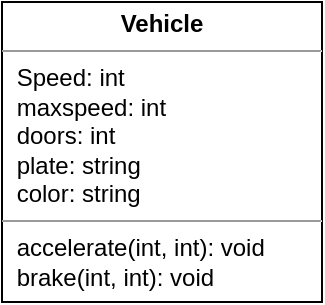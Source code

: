 <mxfile>
    <diagram id="TWzFIQWeshZJ7bHiPLuk" name="Page-1">
        <mxGraphModel dx="434" dy="381" grid="1" gridSize="10" guides="1" tooltips="1" connect="1" arrows="1" fold="1" page="1" pageScale="1" pageWidth="827" pageHeight="1169" math="0" shadow="0">
            <root>
                <mxCell id="0"/>
                <mxCell id="1" parent="0"/>
                <mxCell id="2" value="&lt;p style=&quot;margin: 0px ; margin-top: 4px ; text-align: center&quot;&gt;&lt;b&gt;Vehicle&lt;/b&gt;&lt;/p&gt;&lt;hr size=&quot;1&quot;&gt;&lt;p style=&quot;margin: 0px ; margin-left: 4px&quot;&gt;&amp;nbsp;Speed: int&lt;/p&gt;&lt;p style=&quot;margin: 0px ; margin-left: 4px&quot;&gt;&amp;nbsp;maxspeed: int&lt;br&gt;&lt;/p&gt;&lt;p style=&quot;margin: 0px ; margin-left: 4px&quot;&gt;&amp;nbsp;doors: int&lt;br&gt;&lt;/p&gt;&lt;p style=&quot;margin: 0px ; margin-left: 4px&quot;&gt;&amp;nbsp;plate: string&lt;br&gt;&lt;/p&gt;&lt;p style=&quot;margin: 0px ; margin-left: 4px&quot;&gt;&amp;nbsp;color: string&lt;br&gt;&lt;/p&gt;&lt;hr size=&quot;1&quot;&gt;&lt;p style=&quot;margin: 0px ; margin-left: 4px&quot;&gt;&amp;nbsp;accelerate(int, int): void&lt;/p&gt;&lt;p style=&quot;margin: 0px ; margin-left: 4px&quot;&gt;&amp;nbsp;brake(int, int): void&lt;br&gt;&lt;/p&gt;" style="verticalAlign=top;align=left;overflow=fill;fontSize=12;fontFamily=Helvetica;html=1;" parent="1" vertex="1">
                    <mxGeometry x="334" y="90" width="160" height="150" as="geometry"/>
                </mxCell>
            </root>
        </mxGraphModel>
    </diagram>
</mxfile>